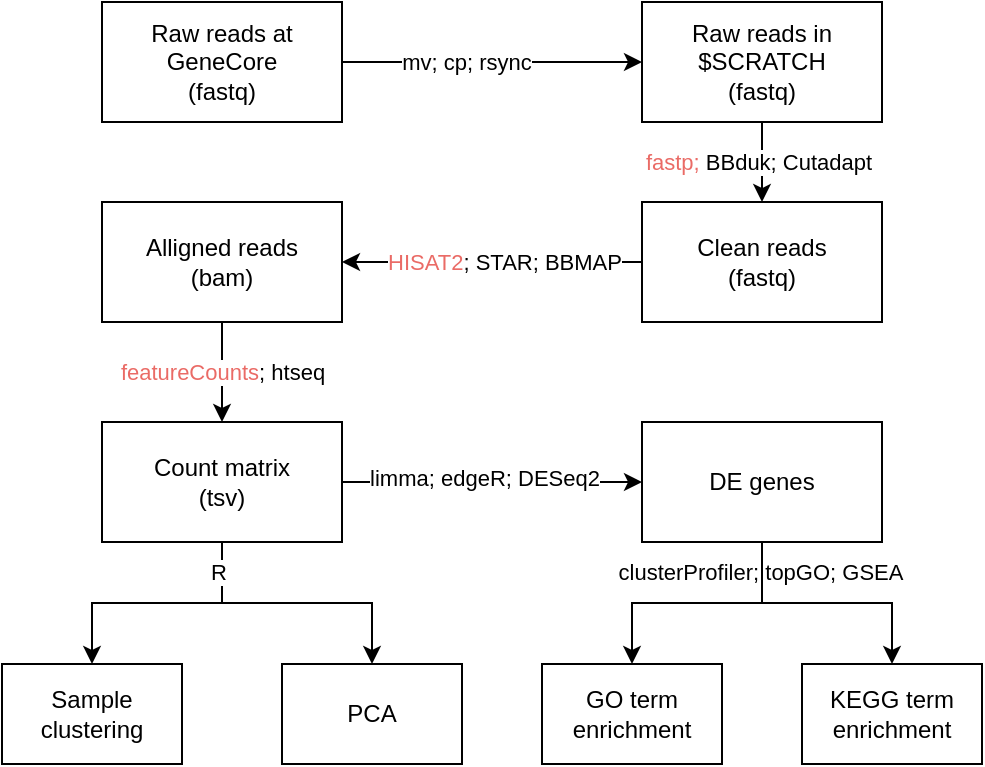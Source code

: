 <mxfile version="24.7.17">
  <diagram name="Page-1" id="JdJNeL035dL0oQE3YnYG">
    <mxGraphModel dx="815" dy="451" grid="1" gridSize="10" guides="1" tooltips="1" connect="1" arrows="1" fold="1" page="1" pageScale="1" pageWidth="827" pageHeight="1169" math="0" shadow="0">
      <root>
        <mxCell id="0" />
        <mxCell id="1" parent="0" />
        <mxCell id="jvVMpGYpSncDv33kW9gz-7" style="edgeStyle=orthogonalEdgeStyle;rounded=0;orthogonalLoop=1;jettySize=auto;html=1;entryX=0;entryY=0.5;entryDx=0;entryDy=0;" parent="1" source="jvVMpGYpSncDv33kW9gz-1" target="jvVMpGYpSncDv33kW9gz-2" edge="1">
          <mxGeometry relative="1" as="geometry">
            <mxPoint x="440" y="150" as="targetPoint" />
            <Array as="points">
              <mxPoint x="340" y="130" />
              <mxPoint x="340" y="130" />
            </Array>
          </mxGeometry>
        </mxCell>
        <mxCell id="jvVMpGYpSncDv33kW9gz-10" value="mv; cp; rsync" style="edgeLabel;html=1;align=center;verticalAlign=middle;resizable=0;points=[];" parent="jvVMpGYpSncDv33kW9gz-7" vertex="1" connectable="0">
          <mxGeometry x="-0.268" y="1" relative="1" as="geometry">
            <mxPoint x="7" y="1" as="offset" />
          </mxGeometry>
        </mxCell>
        <mxCell id="jvVMpGYpSncDv33kW9gz-1" value="Raw reads at GeneCore&lt;br&gt;(fastq)" style="rounded=0;whiteSpace=wrap;html=1;" parent="1" vertex="1">
          <mxGeometry x="90" y="100" width="120" height="60" as="geometry" />
        </mxCell>
        <mxCell id="jvVMpGYpSncDv33kW9gz-8" style="edgeStyle=orthogonalEdgeStyle;rounded=0;orthogonalLoop=1;jettySize=auto;html=1;" parent="1" source="jvVMpGYpSncDv33kW9gz-2" target="jvVMpGYpSncDv33kW9gz-4" edge="1">
          <mxGeometry relative="1" as="geometry">
            <Array as="points">
              <mxPoint x="420" y="150" />
              <mxPoint x="420" y="330" />
            </Array>
          </mxGeometry>
        </mxCell>
        <mxCell id="jvVMpGYpSncDv33kW9gz-11" value="&lt;font color=&quot;#ea6b66&quot;&gt;fastp;&lt;/font&gt; BBduk; Cutadapt" style="edgeLabel;html=1;align=center;verticalAlign=middle;resizable=0;points=[];" parent="jvVMpGYpSncDv33kW9gz-8" vertex="1" connectable="0">
          <mxGeometry x="0.009" y="-2" relative="1" as="geometry">
            <mxPoint as="offset" />
          </mxGeometry>
        </mxCell>
        <mxCell id="jvVMpGYpSncDv33kW9gz-2" value="Raw reads in $SCRATCH&lt;br&gt;(fastq)" style="rounded=0;whiteSpace=wrap;html=1;" parent="1" vertex="1">
          <mxGeometry x="360" y="100" width="120" height="60" as="geometry" />
        </mxCell>
        <mxCell id="jvVMpGYpSncDv33kW9gz-9" style="edgeStyle=orthogonalEdgeStyle;rounded=0;orthogonalLoop=1;jettySize=auto;html=1;" parent="1" source="jvVMpGYpSncDv33kW9gz-4" target="jvVMpGYpSncDv33kW9gz-5" edge="1">
          <mxGeometry relative="1" as="geometry" />
        </mxCell>
        <mxCell id="jvVMpGYpSncDv33kW9gz-12" value="Text" style="edgeLabel;html=1;align=center;verticalAlign=middle;resizable=0;points=[];" parent="jvVMpGYpSncDv33kW9gz-9" vertex="1" connectable="0">
          <mxGeometry x="-0.082" y="2" relative="1" as="geometry">
            <mxPoint as="offset" />
          </mxGeometry>
        </mxCell>
        <mxCell id="jvVMpGYpSncDv33kW9gz-13" value="&lt;font color=&quot;#ea6b66&quot;&gt;HISAT2&lt;/font&gt;; STAR; BBMAP" style="edgeLabel;html=1;align=center;verticalAlign=middle;resizable=0;points=[];" parent="jvVMpGYpSncDv33kW9gz-9" vertex="1" connectable="0">
          <mxGeometry x="-0.072" y="4" relative="1" as="geometry">
            <mxPoint y="-4" as="offset" />
          </mxGeometry>
        </mxCell>
        <mxCell id="jvVMpGYpSncDv33kW9gz-4" value="Clean reads&lt;br&gt;(fastq)" style="rounded=0;whiteSpace=wrap;html=1;" parent="1" vertex="1">
          <mxGeometry x="360" y="200" width="120" height="60" as="geometry" />
        </mxCell>
        <mxCell id="jvVMpGYpSncDv33kW9gz-14" style="edgeStyle=orthogonalEdgeStyle;rounded=0;orthogonalLoop=1;jettySize=auto;html=1;" parent="1" source="jvVMpGYpSncDv33kW9gz-5" target="jvVMpGYpSncDv33kW9gz-6" edge="1">
          <mxGeometry relative="1" as="geometry" />
        </mxCell>
        <mxCell id="jvVMpGYpSncDv33kW9gz-15" value="&lt;font color=&quot;#ea6b66&quot;&gt;featureCounts&lt;/font&gt;; htseq" style="edgeLabel;html=1;align=center;verticalAlign=middle;resizable=0;points=[];" parent="jvVMpGYpSncDv33kW9gz-14" vertex="1" connectable="0">
          <mxGeometry x="-0.358" relative="1" as="geometry">
            <mxPoint y="9" as="offset" />
          </mxGeometry>
        </mxCell>
        <mxCell id="jvVMpGYpSncDv33kW9gz-5" value="Alligned reads&lt;br&gt;(bam)" style="rounded=0;whiteSpace=wrap;html=1;" parent="1" vertex="1">
          <mxGeometry x="90" y="200" width="120" height="60" as="geometry" />
        </mxCell>
        <mxCell id="6H_KMXZ-DVbh7HPaQE4K-2" style="edgeStyle=orthogonalEdgeStyle;rounded=0;orthogonalLoop=1;jettySize=auto;html=1;" edge="1" parent="1" source="jvVMpGYpSncDv33kW9gz-6" target="6H_KMXZ-DVbh7HPaQE4K-1">
          <mxGeometry relative="1" as="geometry" />
        </mxCell>
        <mxCell id="6H_KMXZ-DVbh7HPaQE4K-3" value="limma; edgeR; DESeq2" style="edgeLabel;html=1;align=center;verticalAlign=middle;resizable=0;points=[];" vertex="1" connectable="0" parent="6H_KMXZ-DVbh7HPaQE4K-2">
          <mxGeometry x="-0.122" y="2" relative="1" as="geometry">
            <mxPoint x="5" as="offset" />
          </mxGeometry>
        </mxCell>
        <mxCell id="6H_KMXZ-DVbh7HPaQE4K-11" style="edgeStyle=orthogonalEdgeStyle;rounded=0;orthogonalLoop=1;jettySize=auto;html=1;entryX=0.5;entryY=0;entryDx=0;entryDy=0;" edge="1" parent="1" source="jvVMpGYpSncDv33kW9gz-6" target="6H_KMXZ-DVbh7HPaQE4K-5">
          <mxGeometry relative="1" as="geometry" />
        </mxCell>
        <mxCell id="6H_KMXZ-DVbh7HPaQE4K-12" style="edgeStyle=orthogonalEdgeStyle;rounded=0;orthogonalLoop=1;jettySize=auto;html=1;" edge="1" parent="1" source="jvVMpGYpSncDv33kW9gz-6" target="6H_KMXZ-DVbh7HPaQE4K-6">
          <mxGeometry relative="1" as="geometry" />
        </mxCell>
        <mxCell id="6H_KMXZ-DVbh7HPaQE4K-18" value="R" style="edgeLabel;html=1;align=center;verticalAlign=middle;resizable=0;points=[];" vertex="1" connectable="0" parent="6H_KMXZ-DVbh7HPaQE4K-12">
          <mxGeometry x="-0.779" y="-2" relative="1" as="geometry">
            <mxPoint as="offset" />
          </mxGeometry>
        </mxCell>
        <mxCell id="jvVMpGYpSncDv33kW9gz-6" value="Count matrix&lt;br&gt;(tsv)" style="rounded=0;whiteSpace=wrap;html=1;" parent="1" vertex="1">
          <mxGeometry x="90" y="310" width="120" height="60" as="geometry" />
        </mxCell>
        <mxCell id="6H_KMXZ-DVbh7HPaQE4K-15" style="edgeStyle=orthogonalEdgeStyle;rounded=0;orthogonalLoop=1;jettySize=auto;html=1;entryX=0.5;entryY=0;entryDx=0;entryDy=0;" edge="1" parent="1" source="6H_KMXZ-DVbh7HPaQE4K-1" target="6H_KMXZ-DVbh7HPaQE4K-13">
          <mxGeometry relative="1" as="geometry" />
        </mxCell>
        <mxCell id="6H_KMXZ-DVbh7HPaQE4K-17" value="clusterProfiler; topGO; GSEA" style="edgeLabel;html=1;align=center;verticalAlign=middle;resizable=0;points=[];" vertex="1" connectable="0" parent="6H_KMXZ-DVbh7HPaQE4K-15">
          <mxGeometry x="-0.762" y="-1" relative="1" as="geometry">
            <mxPoint as="offset" />
          </mxGeometry>
        </mxCell>
        <mxCell id="6H_KMXZ-DVbh7HPaQE4K-16" style="edgeStyle=orthogonalEdgeStyle;rounded=0;orthogonalLoop=1;jettySize=auto;html=1;" edge="1" parent="1" source="6H_KMXZ-DVbh7HPaQE4K-1" target="6H_KMXZ-DVbh7HPaQE4K-14">
          <mxGeometry relative="1" as="geometry" />
        </mxCell>
        <mxCell id="6H_KMXZ-DVbh7HPaQE4K-1" value="DE genes" style="rounded=0;whiteSpace=wrap;html=1;" vertex="1" parent="1">
          <mxGeometry x="360" y="310" width="120" height="60" as="geometry" />
        </mxCell>
        <mxCell id="6H_KMXZ-DVbh7HPaQE4K-5" value="Sample clustering" style="rounded=0;whiteSpace=wrap;html=1;" vertex="1" parent="1">
          <mxGeometry x="40" y="431" width="90" height="50" as="geometry" />
        </mxCell>
        <mxCell id="6H_KMXZ-DVbh7HPaQE4K-6" value="PCA" style="rounded=0;whiteSpace=wrap;html=1;" vertex="1" parent="1">
          <mxGeometry x="180" y="431" width="90" height="50" as="geometry" />
        </mxCell>
        <mxCell id="6H_KMXZ-DVbh7HPaQE4K-13" value="GO term enrichment" style="rounded=0;whiteSpace=wrap;html=1;" vertex="1" parent="1">
          <mxGeometry x="310" y="431" width="90" height="50" as="geometry" />
        </mxCell>
        <mxCell id="6H_KMXZ-DVbh7HPaQE4K-14" value="KEGG term enrichment" style="rounded=0;whiteSpace=wrap;html=1;" vertex="1" parent="1">
          <mxGeometry x="440" y="431" width="90" height="50" as="geometry" />
        </mxCell>
      </root>
    </mxGraphModel>
  </diagram>
</mxfile>
